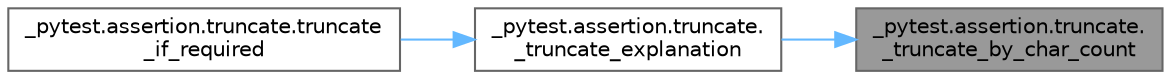 digraph "_pytest.assertion.truncate._truncate_by_char_count"
{
 // LATEX_PDF_SIZE
  bgcolor="transparent";
  edge [fontname=Helvetica,fontsize=10,labelfontname=Helvetica,labelfontsize=10];
  node [fontname=Helvetica,fontsize=10,shape=box,height=0.2,width=0.4];
  rankdir="RL";
  Node1 [id="Node000001",label="_pytest.assertion.truncate.\l_truncate_by_char_count",height=0.2,width=0.4,color="gray40", fillcolor="grey60", style="filled", fontcolor="black",tooltip=" "];
  Node1 -> Node2 [id="edge1_Node000001_Node000002",dir="back",color="steelblue1",style="solid",tooltip=" "];
  Node2 [id="Node000002",label="_pytest.assertion.truncate.\l_truncate_explanation",height=0.2,width=0.4,color="grey40", fillcolor="white", style="filled",URL="$namespace__pytest_1_1assertion_1_1truncate.html#aacdcf7898b99630dc4a0fa3c8b583826",tooltip=" "];
  Node2 -> Node3 [id="edge2_Node000002_Node000003",dir="back",color="steelblue1",style="solid",tooltip=" "];
  Node3 [id="Node000003",label="_pytest.assertion.truncate.truncate\l_if_required",height=0.2,width=0.4,color="grey40", fillcolor="white", style="filled",URL="$namespace__pytest_1_1assertion_1_1truncate.html#a3eb54d5b6b6eaa1cbdcff28ab1071870",tooltip=" "];
}
